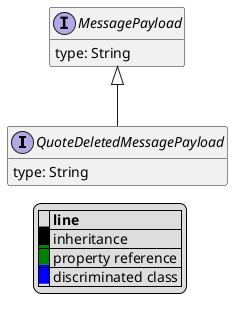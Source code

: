 @startuml

hide empty fields
hide empty methods
legend
|= |= line |
|<back:black>   </back>| inheritance |
|<back:green>   </back>| property reference |
|<back:blue>   </back>| discriminated class |
endlegend
interface QuoteDeletedMessagePayload [[QuoteDeletedMessagePayload.svg]] extends MessagePayload {
    type: String
}
interface MessagePayload [[MessagePayload.svg]]  {
    type: String
}





@enduml
